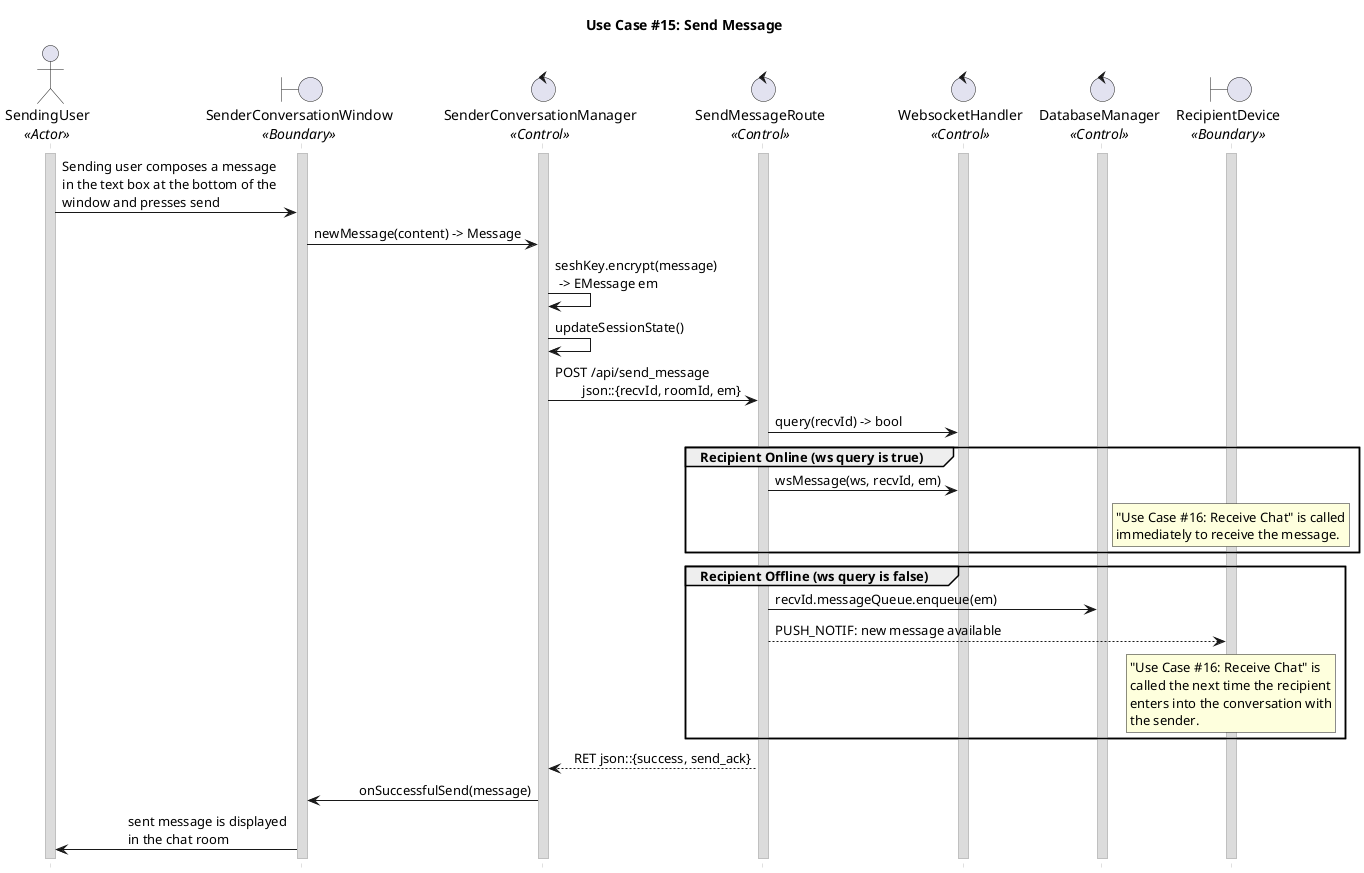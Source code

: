 @startuml uc15
title "Use Case #15: Send Message"

'Styling goes here
hide footbox
skinparam stereotypePosition bottom
skinparam sequenceMessageAlign direction
skinparam sequence {
	LifeLineBorderColor #Silver
	LifeLineBackgroundColor #Gainsboro
}

'Setup the objects involved here
actor SendingUser as u <<Actor>>
boundary SenderConversationWindow as scw <<Boundary>>
control SenderConversationManager as scm <<Control>>
control SendMessageRoute as smr <<Control>>
control WebsocketHandler as ws <<Control>>
control DatabaseManager as db <<Control>>
boundary RecipientDevice as rd <<Boundary>>

'Setup persistent objects here
activate u
activate scw
activate scm
activate smr
activate ws
activate db
activate rd

'--- FLOW OF CONTROL STARTS HERE ---
'The sending user composes a message.
u -> scw: Sending user composes a message \nin the text box at the bottom of the \nwindow and presses send
scw -> scm: newMessage(content) -> Message

'The sending user’s device encrypts the message and updates the ratchet state before sending the message.
scm -> scm: seshKey.encrypt(message)\n -> EMessage em
scm -> scm: updateSessionState()
scm -> smr: POST /api/send_message \n\tjson::{recvId, roomId, em}

'Check if the user is online first.
smr -> ws: query(recvId) -> bool

'Case 1: The recipient is online
group Recipient Online (ws query is true)
	'If the receiving user is online, they call Use Case 16: Receive Chat to receive the chat immediately.
	smr -> ws: wsMessage(ws, recvId, em)
	rnote over rd
	"Use Case #16: Receive Chat" is called
	immediately to receive the message.
	end note
end

'Case 2: The recipient is offline
group Recipient Offline (ws query is false)
	'If the receiving user is offline, a notification is sent to them and their device pulls down the message the next time they enter the chat room.
	'The server enqueues the message into the receiver's receive queue.
	smr -> db: recvId.messageQueue.enqueue(em)
	smr --> rd: PUSH_NOTIF: new message available
	rnote over rd
	"Use Case #16: Receive Chat" is 
	called the next time the recipient
	enters into the conversation with
	the sender.
	end note
end

'Cleanup
smr --> scm: RET json::{success, send_ack}
scm -> scw: onSuccessfulSend(message)
scw -> u: sent message is displayed \nin the chat room

'--- FLOW OF CONTROL ENDS HERE   ---
@enduml
